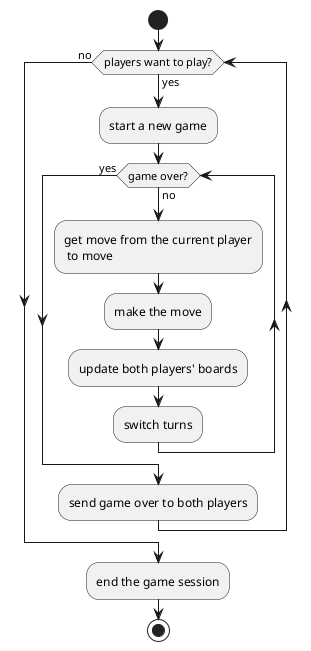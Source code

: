 

@startuml
'!theme vibrant

start
while (players want to play?) is (yes)
:start a new game;
while(game over?) is (no)
:get move from the current player\n to move;
:make the move;
:update both players' boards;
:switch turns;
endwhile (yes)
:send game over to both players;
endwhile(no)
:end the game session;
stop


@enduml
@startuml
if (?) is (yes) then
  :true;
else (no)
  :false;
endif
@enduml